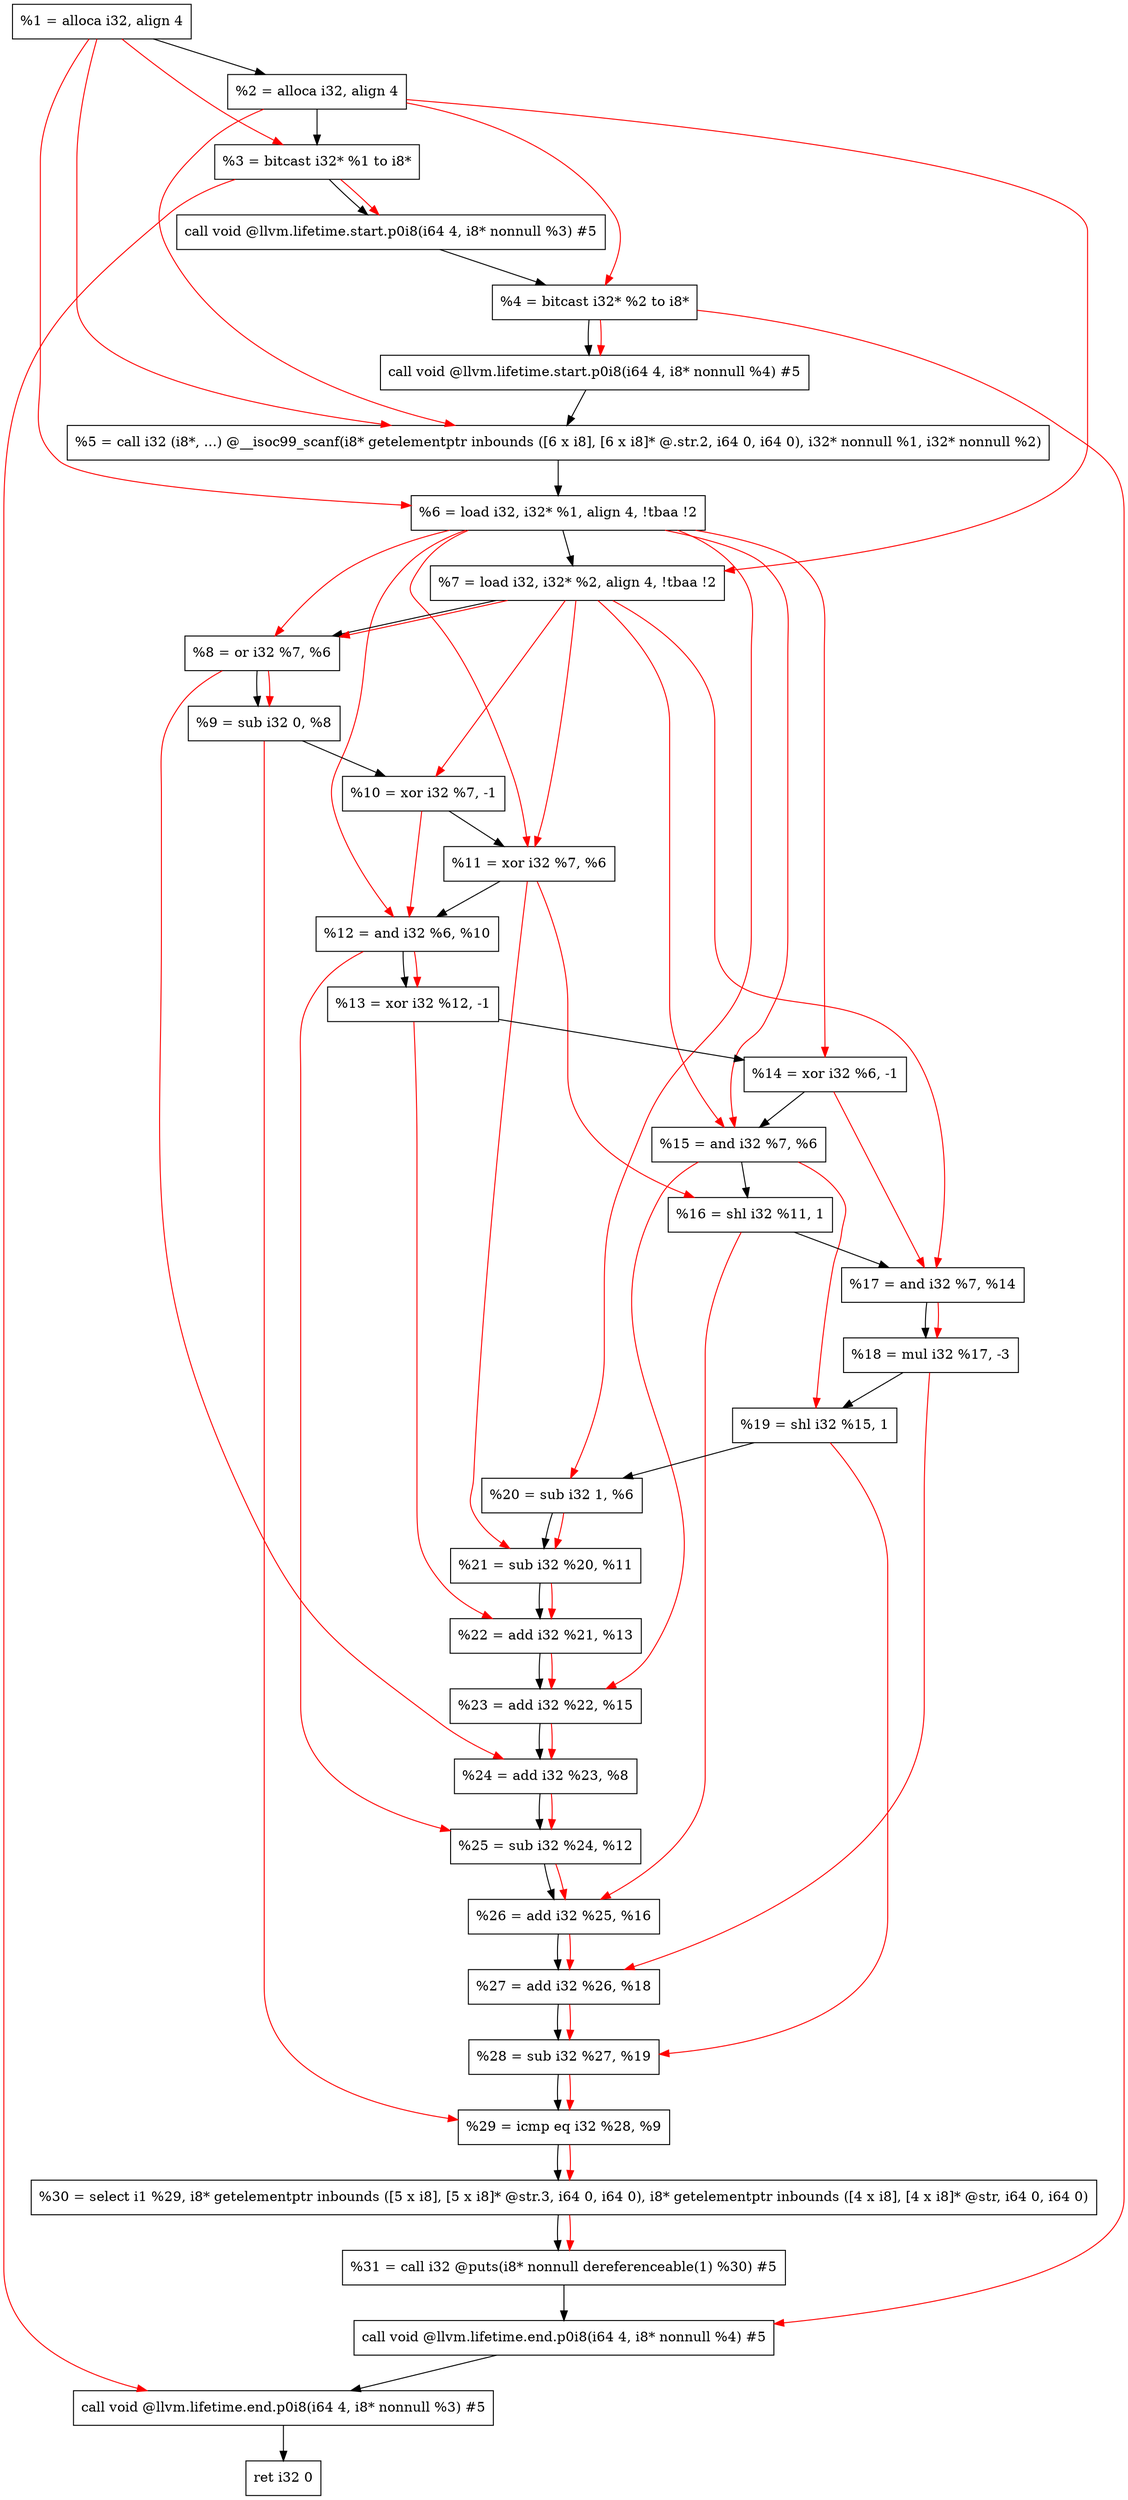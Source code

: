 digraph "DFG for'main' function" {
	Node0x2045bb8[shape=record, label="  %1 = alloca i32, align 4"];
	Node0x2045c38[shape=record, label="  %2 = alloca i32, align 4"];
	Node0x2045cc8[shape=record, label="  %3 = bitcast i32* %1 to i8*"];
	Node0x2046128[shape=record, label="  call void @llvm.lifetime.start.p0i8(i64 4, i8* nonnull %3) #5"];
	Node0x2046208[shape=record, label="  %4 = bitcast i32* %2 to i8*"];
	Node0x2046328[shape=record, label="  call void @llvm.lifetime.start.p0i8(i64 4, i8* nonnull %4) #5"];
	Node0x2046560[shape=record, label="  %5 = call i32 (i8*, ...) @__isoc99_scanf(i8* getelementptr inbounds ([6 x i8], [6 x i8]* @.str.2, i64 0, i64 0), i32* nonnull %1, i32* nonnull %2)"];
	Node0x2046618[shape=record, label="  %6 = load i32, i32* %1, align 4, !tbaa !2"];
	Node0x2047588[shape=record, label="  %7 = load i32, i32* %2, align 4, !tbaa !2"];
	Node0x2047c10[shape=record, label="  %8 = or i32 %7, %6"];
	Node0x2047c80[shape=record, label="  %9 = sub i32 0, %8"];
	Node0x2047cf0[shape=record, label="  %10 = xor i32 %7, -1"];
	Node0x2047d60[shape=record, label="  %11 = xor i32 %7, %6"];
	Node0x2047dd0[shape=record, label="  %12 = and i32 %6, %10"];
	Node0x2047e40[shape=record, label="  %13 = xor i32 %12, -1"];
	Node0x2047eb0[shape=record, label="  %14 = xor i32 %6, -1"];
	Node0x2047f20[shape=record, label="  %15 = and i32 %7, %6"];
	Node0x2047f90[shape=record, label="  %16 = shl i32 %11, 1"];
	Node0x2048000[shape=record, label="  %17 = and i32 %7, %14"];
	Node0x2048070[shape=record, label="  %18 = mul i32 %17, -3"];
	Node0x20480e0[shape=record, label="  %19 = shl i32 %15, 1"];
	Node0x2048150[shape=record, label="  %20 = sub i32 1, %6"];
	Node0x20481c0[shape=record, label="  %21 = sub i32 %20, %11"];
	Node0x2048230[shape=record, label="  %22 = add i32 %21, %13"];
	Node0x20482a0[shape=record, label="  %23 = add i32 %22, %15"];
	Node0x2048310[shape=record, label="  %24 = add i32 %23, %8"];
	Node0x2048380[shape=record, label="  %25 = sub i32 %24, %12"];
	Node0x20483f0[shape=record, label="  %26 = add i32 %25, %16"];
	Node0x2048460[shape=record, label="  %27 = add i32 %26, %18"];
	Node0x20484d0[shape=record, label="  %28 = sub i32 %27, %19"];
	Node0x2048540[shape=record, label="  %29 = icmp eq i32 %28, %9"];
	Node0x1fe69d8[shape=record, label="  %30 = select i1 %29, i8* getelementptr inbounds ([5 x i8], [5 x i8]* @str.3, i64 0, i64 0), i8* getelementptr inbounds ([4 x i8], [4 x i8]* @str, i64 0, i64 0)"];
	Node0x20485d0[shape=record, label="  %31 = call i32 @puts(i8* nonnull dereferenceable(1) %30) #5"];
	Node0x2048828[shape=record, label="  call void @llvm.lifetime.end.p0i8(i64 4, i8* nonnull %4) #5"];
	Node0x2048988[shape=record, label="  call void @llvm.lifetime.end.p0i8(i64 4, i8* nonnull %3) #5"];
	Node0x2048a48[shape=record, label="  ret i32 0"];
	Node0x2045bb8 -> Node0x2045c38;
	Node0x2045c38 -> Node0x2045cc8;
	Node0x2045cc8 -> Node0x2046128;
	Node0x2046128 -> Node0x2046208;
	Node0x2046208 -> Node0x2046328;
	Node0x2046328 -> Node0x2046560;
	Node0x2046560 -> Node0x2046618;
	Node0x2046618 -> Node0x2047588;
	Node0x2047588 -> Node0x2047c10;
	Node0x2047c10 -> Node0x2047c80;
	Node0x2047c80 -> Node0x2047cf0;
	Node0x2047cf0 -> Node0x2047d60;
	Node0x2047d60 -> Node0x2047dd0;
	Node0x2047dd0 -> Node0x2047e40;
	Node0x2047e40 -> Node0x2047eb0;
	Node0x2047eb0 -> Node0x2047f20;
	Node0x2047f20 -> Node0x2047f90;
	Node0x2047f90 -> Node0x2048000;
	Node0x2048000 -> Node0x2048070;
	Node0x2048070 -> Node0x20480e0;
	Node0x20480e0 -> Node0x2048150;
	Node0x2048150 -> Node0x20481c0;
	Node0x20481c0 -> Node0x2048230;
	Node0x2048230 -> Node0x20482a0;
	Node0x20482a0 -> Node0x2048310;
	Node0x2048310 -> Node0x2048380;
	Node0x2048380 -> Node0x20483f0;
	Node0x20483f0 -> Node0x2048460;
	Node0x2048460 -> Node0x20484d0;
	Node0x20484d0 -> Node0x2048540;
	Node0x2048540 -> Node0x1fe69d8;
	Node0x1fe69d8 -> Node0x20485d0;
	Node0x20485d0 -> Node0x2048828;
	Node0x2048828 -> Node0x2048988;
	Node0x2048988 -> Node0x2048a48;
edge [color=red]
	Node0x2045bb8 -> Node0x2045cc8;
	Node0x2045cc8 -> Node0x2046128;
	Node0x2045c38 -> Node0x2046208;
	Node0x2046208 -> Node0x2046328;
	Node0x2045bb8 -> Node0x2046560;
	Node0x2045c38 -> Node0x2046560;
	Node0x2045bb8 -> Node0x2046618;
	Node0x2045c38 -> Node0x2047588;
	Node0x2047588 -> Node0x2047c10;
	Node0x2046618 -> Node0x2047c10;
	Node0x2047c10 -> Node0x2047c80;
	Node0x2047588 -> Node0x2047cf0;
	Node0x2047588 -> Node0x2047d60;
	Node0x2046618 -> Node0x2047d60;
	Node0x2046618 -> Node0x2047dd0;
	Node0x2047cf0 -> Node0x2047dd0;
	Node0x2047dd0 -> Node0x2047e40;
	Node0x2046618 -> Node0x2047eb0;
	Node0x2047588 -> Node0x2047f20;
	Node0x2046618 -> Node0x2047f20;
	Node0x2047d60 -> Node0x2047f90;
	Node0x2047588 -> Node0x2048000;
	Node0x2047eb0 -> Node0x2048000;
	Node0x2048000 -> Node0x2048070;
	Node0x2047f20 -> Node0x20480e0;
	Node0x2046618 -> Node0x2048150;
	Node0x2048150 -> Node0x20481c0;
	Node0x2047d60 -> Node0x20481c0;
	Node0x20481c0 -> Node0x2048230;
	Node0x2047e40 -> Node0x2048230;
	Node0x2048230 -> Node0x20482a0;
	Node0x2047f20 -> Node0x20482a0;
	Node0x20482a0 -> Node0x2048310;
	Node0x2047c10 -> Node0x2048310;
	Node0x2048310 -> Node0x2048380;
	Node0x2047dd0 -> Node0x2048380;
	Node0x2048380 -> Node0x20483f0;
	Node0x2047f90 -> Node0x20483f0;
	Node0x20483f0 -> Node0x2048460;
	Node0x2048070 -> Node0x2048460;
	Node0x2048460 -> Node0x20484d0;
	Node0x20480e0 -> Node0x20484d0;
	Node0x20484d0 -> Node0x2048540;
	Node0x2047c80 -> Node0x2048540;
	Node0x2048540 -> Node0x1fe69d8;
	Node0x1fe69d8 -> Node0x20485d0;
	Node0x2046208 -> Node0x2048828;
	Node0x2045cc8 -> Node0x2048988;
}
